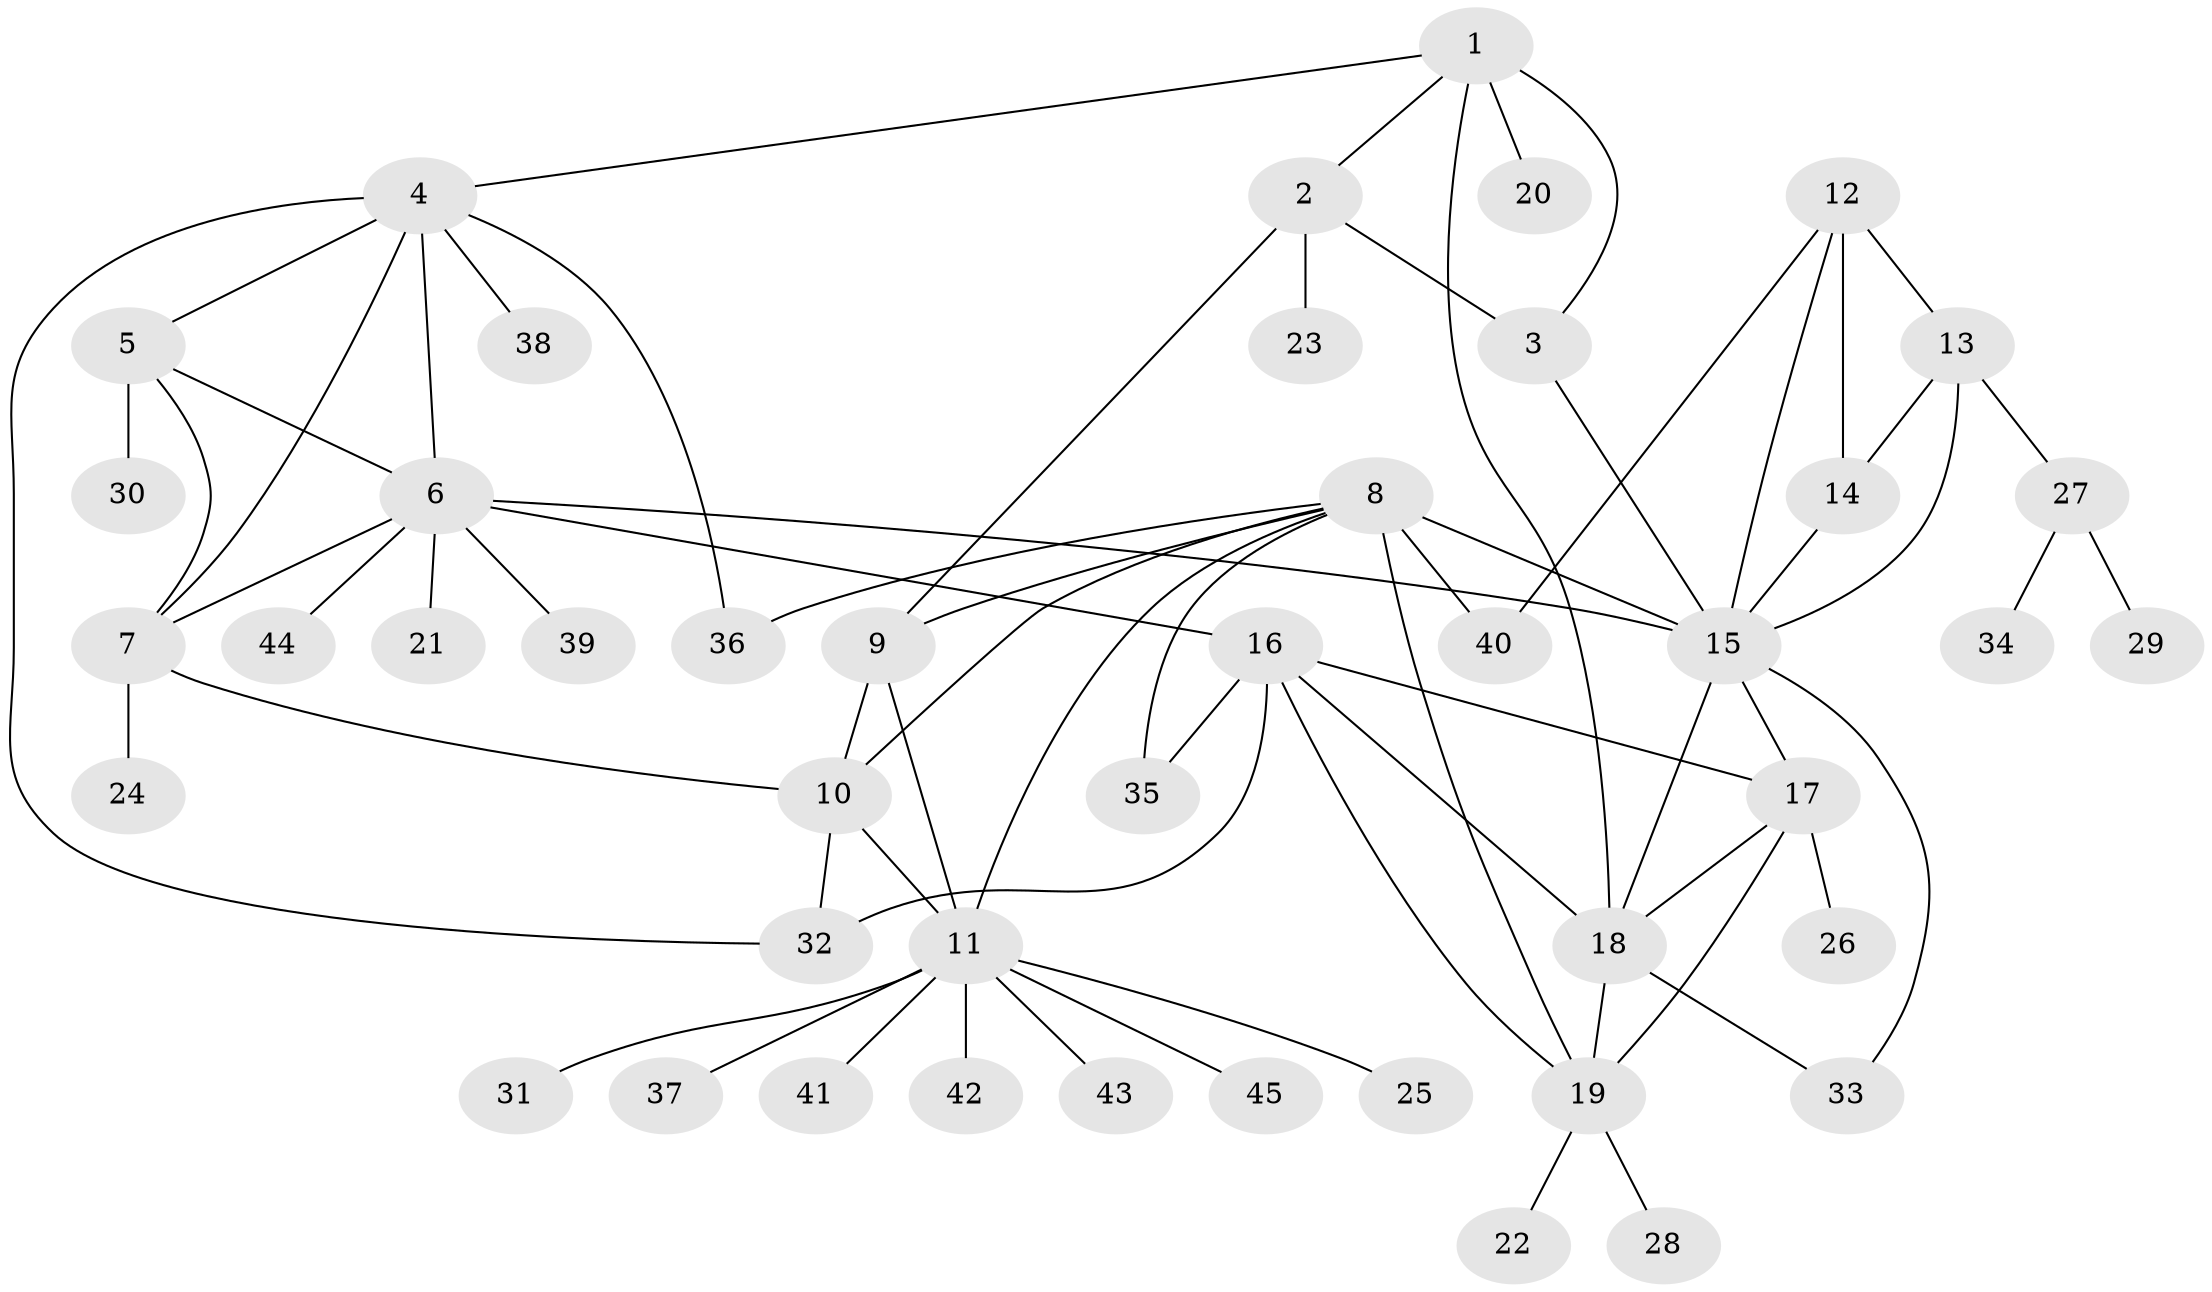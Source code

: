 // original degree distribution, {7: 0.04597701149425287, 8: 0.04597701149425287, 4: 0.022988505747126436, 3: 0.05747126436781609, 10: 0.011494252873563218, 9: 0.011494252873563218, 5: 0.022988505747126436, 6: 0.034482758620689655, 11: 0.011494252873563218, 13: 0.011494252873563218, 2: 0.12643678160919541, 1: 0.5977011494252874}
// Generated by graph-tools (version 1.1) at 2025/52/03/04/25 22:52:42]
// undirected, 45 vertices, 70 edges
graph export_dot {
  node [color=gray90,style=filled];
  1;
  2;
  3;
  4;
  5;
  6;
  7;
  8;
  9;
  10;
  11;
  12;
  13;
  14;
  15;
  16;
  17;
  18;
  19;
  20;
  21;
  22;
  23;
  24;
  25;
  26;
  27;
  28;
  29;
  30;
  31;
  32;
  33;
  34;
  35;
  36;
  37;
  38;
  39;
  40;
  41;
  42;
  43;
  44;
  45;
  1 -- 2 [weight=1.0];
  1 -- 3 [weight=2.0];
  1 -- 4 [weight=1.0];
  1 -- 18 [weight=1.0];
  1 -- 20 [weight=1.0];
  2 -- 3 [weight=2.0];
  2 -- 9 [weight=1.0];
  2 -- 23 [weight=3.0];
  3 -- 15 [weight=1.0];
  4 -- 5 [weight=1.0];
  4 -- 6 [weight=1.0];
  4 -- 7 [weight=1.0];
  4 -- 32 [weight=1.0];
  4 -- 36 [weight=1.0];
  4 -- 38 [weight=1.0];
  5 -- 6 [weight=1.0];
  5 -- 7 [weight=1.0];
  5 -- 30 [weight=6.0];
  6 -- 7 [weight=1.0];
  6 -- 15 [weight=1.0];
  6 -- 16 [weight=1.0];
  6 -- 21 [weight=1.0];
  6 -- 39 [weight=1.0];
  6 -- 44 [weight=1.0];
  7 -- 10 [weight=1.0];
  7 -- 24 [weight=3.0];
  8 -- 9 [weight=1.0];
  8 -- 10 [weight=1.0];
  8 -- 11 [weight=1.0];
  8 -- 15 [weight=4.0];
  8 -- 19 [weight=1.0];
  8 -- 35 [weight=1.0];
  8 -- 36 [weight=1.0];
  8 -- 40 [weight=1.0];
  9 -- 10 [weight=1.0];
  9 -- 11 [weight=1.0];
  10 -- 11 [weight=1.0];
  10 -- 32 [weight=1.0];
  11 -- 25 [weight=1.0];
  11 -- 31 [weight=1.0];
  11 -- 37 [weight=1.0];
  11 -- 41 [weight=1.0];
  11 -- 42 [weight=1.0];
  11 -- 43 [weight=1.0];
  11 -- 45 [weight=1.0];
  12 -- 13 [weight=1.0];
  12 -- 14 [weight=2.0];
  12 -- 15 [weight=1.0];
  12 -- 40 [weight=1.0];
  13 -- 14 [weight=1.0];
  13 -- 15 [weight=1.0];
  13 -- 27 [weight=1.0];
  14 -- 15 [weight=1.0];
  15 -- 17 [weight=1.0];
  15 -- 18 [weight=1.0];
  15 -- 33 [weight=1.0];
  16 -- 17 [weight=1.0];
  16 -- 18 [weight=1.0];
  16 -- 19 [weight=1.0];
  16 -- 32 [weight=1.0];
  16 -- 35 [weight=1.0];
  17 -- 18 [weight=1.0];
  17 -- 19 [weight=1.0];
  17 -- 26 [weight=2.0];
  18 -- 19 [weight=1.0];
  18 -- 33 [weight=1.0];
  19 -- 22 [weight=1.0];
  19 -- 28 [weight=1.0];
  27 -- 29 [weight=1.0];
  27 -- 34 [weight=1.0];
}
